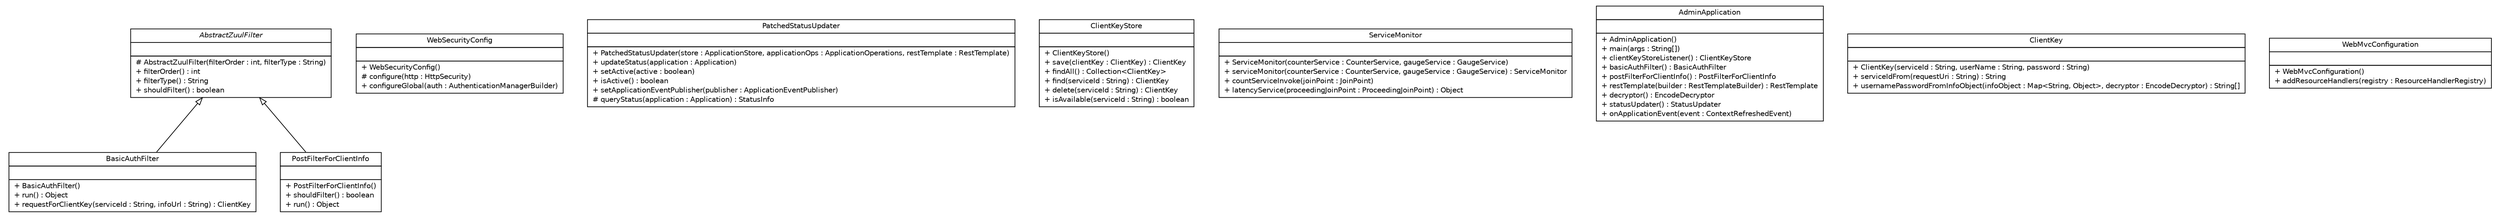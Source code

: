 #!/usr/local/bin/dot
#
# Class diagram 
# Generated by UMLGraph version R5_6-24-gf6e263 (http://www.umlgraph.org/)
#

digraph G {
	edge [fontname="Helvetica",fontsize=10,labelfontname="Helvetica",labelfontsize=10];
	node [fontname="Helvetica",fontsize=10,shape=plaintext];
	nodesep=0.25;
	ranksep=0.5;
	// cn.home1.oss.environment.admin.AbstractZuulFilter
	c0 [label=<<table title="cn.home1.oss.environment.admin.AbstractZuulFilter" border="0" cellborder="1" cellspacing="0" cellpadding="2" port="p" href="./AbstractZuulFilter.html">
		<tr><td><table border="0" cellspacing="0" cellpadding="1">
<tr><td align="center" balign="center"><font face="Helvetica-Oblique"> AbstractZuulFilter </font></td></tr>
		</table></td></tr>
		<tr><td><table border="0" cellspacing="0" cellpadding="1">
<tr><td align="left" balign="left">  </td></tr>
		</table></td></tr>
		<tr><td><table border="0" cellspacing="0" cellpadding="1">
<tr><td align="left" balign="left"> # AbstractZuulFilter(filterOrder : int, filterType : String) </td></tr>
<tr><td align="left" balign="left"> + filterOrder() : int </td></tr>
<tr><td align="left" balign="left"> + filterType() : String </td></tr>
<tr><td align="left" balign="left"> + shouldFilter() : boolean </td></tr>
		</table></td></tr>
		</table>>, URL="./AbstractZuulFilter.html", fontname="Helvetica", fontcolor="black", fontsize=10.0];
	// cn.home1.oss.environment.admin.WebSecurityConfig
	c1 [label=<<table title="cn.home1.oss.environment.admin.WebSecurityConfig" border="0" cellborder="1" cellspacing="0" cellpadding="2" port="p" href="./WebSecurityConfig.html">
		<tr><td><table border="0" cellspacing="0" cellpadding="1">
<tr><td align="center" balign="center"> WebSecurityConfig </td></tr>
		</table></td></tr>
		<tr><td><table border="0" cellspacing="0" cellpadding="1">
<tr><td align="left" balign="left">  </td></tr>
		</table></td></tr>
		<tr><td><table border="0" cellspacing="0" cellpadding="1">
<tr><td align="left" balign="left"> + WebSecurityConfig() </td></tr>
<tr><td align="left" balign="left"> # configure(http : HttpSecurity) </td></tr>
<tr><td align="left" balign="left"> + configureGlobal(auth : AuthenticationManagerBuilder) </td></tr>
		</table></td></tr>
		</table>>, URL="./WebSecurityConfig.html", fontname="Helvetica", fontcolor="black", fontsize=10.0];
	// cn.home1.oss.environment.admin.PatchedStatusUpdater
	c2 [label=<<table title="cn.home1.oss.environment.admin.PatchedStatusUpdater" border="0" cellborder="1" cellspacing="0" cellpadding="2" port="p" href="./PatchedStatusUpdater.html">
		<tr><td><table border="0" cellspacing="0" cellpadding="1">
<tr><td align="center" balign="center"> PatchedStatusUpdater </td></tr>
		</table></td></tr>
		<tr><td><table border="0" cellspacing="0" cellpadding="1">
<tr><td align="left" balign="left">  </td></tr>
		</table></td></tr>
		<tr><td><table border="0" cellspacing="0" cellpadding="1">
<tr><td align="left" balign="left"> + PatchedStatusUpdater(store : ApplicationStore, applicationOps : ApplicationOperations, restTemplate : RestTemplate) </td></tr>
<tr><td align="left" balign="left"> + updateStatus(application : Application) </td></tr>
<tr><td align="left" balign="left"> + setActive(active : boolean) </td></tr>
<tr><td align="left" balign="left"> + isActive() : boolean </td></tr>
<tr><td align="left" balign="left"> + setApplicationEventPublisher(publisher : ApplicationEventPublisher) </td></tr>
<tr><td align="left" balign="left"> # queryStatus(application : Application) : StatusInfo </td></tr>
		</table></td></tr>
		</table>>, URL="./PatchedStatusUpdater.html", fontname="Helvetica", fontcolor="black", fontsize=10.0];
	// cn.home1.oss.environment.admin.BasicAuthFilter
	c3 [label=<<table title="cn.home1.oss.environment.admin.BasicAuthFilter" border="0" cellborder="1" cellspacing="0" cellpadding="2" port="p" href="./BasicAuthFilter.html">
		<tr><td><table border="0" cellspacing="0" cellpadding="1">
<tr><td align="center" balign="center"> BasicAuthFilter </td></tr>
		</table></td></tr>
		<tr><td><table border="0" cellspacing="0" cellpadding="1">
<tr><td align="left" balign="left">  </td></tr>
		</table></td></tr>
		<tr><td><table border="0" cellspacing="0" cellpadding="1">
<tr><td align="left" balign="left"> + BasicAuthFilter() </td></tr>
<tr><td align="left" balign="left"> + run() : Object </td></tr>
<tr><td align="left" balign="left"> + requestForClientKey(serviceId : String, infoUrl : String) : ClientKey </td></tr>
		</table></td></tr>
		</table>>, URL="./BasicAuthFilter.html", fontname="Helvetica", fontcolor="black", fontsize=10.0];
	// cn.home1.oss.environment.admin.ClientKeyStore
	c4 [label=<<table title="cn.home1.oss.environment.admin.ClientKeyStore" border="0" cellborder="1" cellspacing="0" cellpadding="2" port="p" href="./ClientKeyStore.html">
		<tr><td><table border="0" cellspacing="0" cellpadding="1">
<tr><td align="center" balign="center"> ClientKeyStore </td></tr>
		</table></td></tr>
		<tr><td><table border="0" cellspacing="0" cellpadding="1">
<tr><td align="left" balign="left">  </td></tr>
		</table></td></tr>
		<tr><td><table border="0" cellspacing="0" cellpadding="1">
<tr><td align="left" balign="left"> + ClientKeyStore() </td></tr>
<tr><td align="left" balign="left"> + save(clientKey : ClientKey) : ClientKey </td></tr>
<tr><td align="left" balign="left"> + findAll() : Collection&lt;ClientKey&gt; </td></tr>
<tr><td align="left" balign="left"> + find(serviceId : String) : ClientKey </td></tr>
<tr><td align="left" balign="left"> + delete(serviceId : String) : ClientKey </td></tr>
<tr><td align="left" balign="left"> + isAvailable(serviceId : String) : boolean </td></tr>
		</table></td></tr>
		</table>>, URL="./ClientKeyStore.html", fontname="Helvetica", fontcolor="black", fontsize=10.0];
	// cn.home1.oss.environment.admin.PostFilterForClientInfo
	c5 [label=<<table title="cn.home1.oss.environment.admin.PostFilterForClientInfo" border="0" cellborder="1" cellspacing="0" cellpadding="2" port="p" href="./PostFilterForClientInfo.html">
		<tr><td><table border="0" cellspacing="0" cellpadding="1">
<tr><td align="center" balign="center"> PostFilterForClientInfo </td></tr>
		</table></td></tr>
		<tr><td><table border="0" cellspacing="0" cellpadding="1">
<tr><td align="left" balign="left">  </td></tr>
		</table></td></tr>
		<tr><td><table border="0" cellspacing="0" cellpadding="1">
<tr><td align="left" balign="left"> + PostFilterForClientInfo() </td></tr>
<tr><td align="left" balign="left"> + shouldFilter() : boolean </td></tr>
<tr><td align="left" balign="left"> + run() : Object </td></tr>
		</table></td></tr>
		</table>>, URL="./PostFilterForClientInfo.html", fontname="Helvetica", fontcolor="black", fontsize=10.0];
	// cn.home1.oss.environment.admin.ServiceMonitor
	c6 [label=<<table title="cn.home1.oss.environment.admin.ServiceMonitor" border="0" cellborder="1" cellspacing="0" cellpadding="2" port="p" href="./ServiceMonitor.html">
		<tr><td><table border="0" cellspacing="0" cellpadding="1">
<tr><td align="center" balign="center"> ServiceMonitor </td></tr>
		</table></td></tr>
		<tr><td><table border="0" cellspacing="0" cellpadding="1">
<tr><td align="left" balign="left">  </td></tr>
		</table></td></tr>
		<tr><td><table border="0" cellspacing="0" cellpadding="1">
<tr><td align="left" balign="left"> + ServiceMonitor(counterService : CounterService, gaugeService : GaugeService) </td></tr>
<tr><td align="left" balign="left"> + serviceMonitor(counterService : CounterService, gaugeService : GaugeService) : ServiceMonitor </td></tr>
<tr><td align="left" balign="left"> + countServiceInvoke(joinPoint : JoinPoint) </td></tr>
<tr><td align="left" balign="left"> + latencyService(proceedingJoinPoint : ProceedingJoinPoint) : Object </td></tr>
		</table></td></tr>
		</table>>, URL="./ServiceMonitor.html", fontname="Helvetica", fontcolor="black", fontsize=10.0];
	// cn.home1.oss.environment.admin.AdminApplication
	c7 [label=<<table title="cn.home1.oss.environment.admin.AdminApplication" border="0" cellborder="1" cellspacing="0" cellpadding="2" port="p" href="./AdminApplication.html">
		<tr><td><table border="0" cellspacing="0" cellpadding="1">
<tr><td align="center" balign="center"> AdminApplication </td></tr>
		</table></td></tr>
		<tr><td><table border="0" cellspacing="0" cellpadding="1">
<tr><td align="left" balign="left">  </td></tr>
		</table></td></tr>
		<tr><td><table border="0" cellspacing="0" cellpadding="1">
<tr><td align="left" balign="left"> + AdminApplication() </td></tr>
<tr><td align="left" balign="left"> + main(args : String[]) </td></tr>
<tr><td align="left" balign="left"> + clientKeyStoreListener() : ClientKeyStore </td></tr>
<tr><td align="left" balign="left"> + basicAuthFilter() : BasicAuthFilter </td></tr>
<tr><td align="left" balign="left"> + postFilterForClientInfo() : PostFilterForClientInfo </td></tr>
<tr><td align="left" balign="left"> + restTemplate(builder : RestTemplateBuilder) : RestTemplate </td></tr>
<tr><td align="left" balign="left"> + decryptor() : EncodeDecryptor </td></tr>
<tr><td align="left" balign="left"> + statusUpdater() : StatusUpdater </td></tr>
<tr><td align="left" balign="left"> + onApplicationEvent(event : ContextRefreshedEvent) </td></tr>
		</table></td></tr>
		</table>>, URL="./AdminApplication.html", fontname="Helvetica", fontcolor="black", fontsize=10.0];
	// cn.home1.oss.environment.admin.ClientKey
	c8 [label=<<table title="cn.home1.oss.environment.admin.ClientKey" border="0" cellborder="1" cellspacing="0" cellpadding="2" port="p" href="./ClientKey.html">
		<tr><td><table border="0" cellspacing="0" cellpadding="1">
<tr><td align="center" balign="center"> ClientKey </td></tr>
		</table></td></tr>
		<tr><td><table border="0" cellspacing="0" cellpadding="1">
<tr><td align="left" balign="left">  </td></tr>
		</table></td></tr>
		<tr><td><table border="0" cellspacing="0" cellpadding="1">
<tr><td align="left" balign="left"> + ClientKey(serviceId : String, userName : String, password : String) </td></tr>
<tr><td align="left" balign="left"> + serviceIdFrom(requestUri : String) : String </td></tr>
<tr><td align="left" balign="left"> + usernamePasswordFromInfoObject(infoObject : Map&lt;String, Object&gt;, decryptor : EncodeDecryptor) : String[] </td></tr>
		</table></td></tr>
		</table>>, URL="./ClientKey.html", fontname="Helvetica", fontcolor="black", fontsize=10.0];
	// cn.home1.oss.environment.admin.WebMvcConfiguration
	c9 [label=<<table title="cn.home1.oss.environment.admin.WebMvcConfiguration" border="0" cellborder="1" cellspacing="0" cellpadding="2" port="p" href="./WebMvcConfiguration.html">
		<tr><td><table border="0" cellspacing="0" cellpadding="1">
<tr><td align="center" balign="center"> WebMvcConfiguration </td></tr>
		</table></td></tr>
		<tr><td><table border="0" cellspacing="0" cellpadding="1">
<tr><td align="left" balign="left">  </td></tr>
		</table></td></tr>
		<tr><td><table border="0" cellspacing="0" cellpadding="1">
<tr><td align="left" balign="left"> + WebMvcConfiguration() </td></tr>
<tr><td align="left" balign="left"> + addResourceHandlers(registry : ResourceHandlerRegistry) </td></tr>
		</table></td></tr>
		</table>>, URL="./WebMvcConfiguration.html", fontname="Helvetica", fontcolor="black", fontsize=10.0];
	//cn.home1.oss.environment.admin.BasicAuthFilter extends cn.home1.oss.environment.admin.AbstractZuulFilter
	c0:p -> c3:p [dir=back,arrowtail=empty];
	//cn.home1.oss.environment.admin.PostFilterForClientInfo extends cn.home1.oss.environment.admin.AbstractZuulFilter
	c0:p -> c5:p [dir=back,arrowtail=empty];
}

